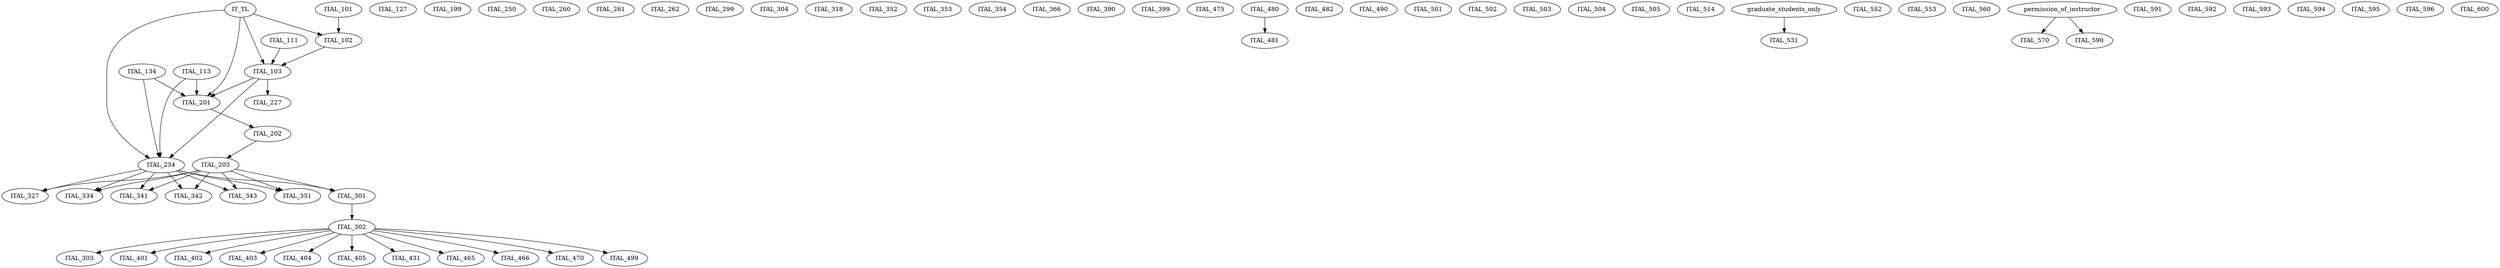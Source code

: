 digraph G {
    ITAL_101;
    edge [color=black];
    ITAL_101 -> ITAL_102;
    IT_TL -> ITAL_102;
    edge [color=black];
    ITAL_102 -> ITAL_103;
    ITAL_111 -> ITAL_103;
    IT_TL -> ITAL_103;
    ITAL_111;
    ITAL_127;
    ITAL_134;
    ITAL_199;
    edge [color=black];
    ITAL_103 -> ITAL_201;
    ITAL_113 -> ITAL_201;
    ITAL_134 -> ITAL_201;
    IT_TL -> ITAL_201;
    edge [color=black];
    ITAL_201 -> ITAL_202;
    edge [color=black];
    ITAL_202 -> ITAL_203;
    edge [color=black];
    ITAL_103 -> ITAL_227;
    edge [color=black];
    ITAL_103 -> ITAL_234;
    ITAL_113 -> ITAL_234;
    ITAL_134 -> ITAL_234;
    IT_TL -> ITAL_234;
    ITAL_250;
    ITAL_260;
    ITAL_261;
    ITAL_262;
    ITAL_299;
    edge [color=black];
    ITAL_203 -> ITAL_301;
    ITAL_234 -> ITAL_301;
    edge [color=black];
    ITAL_301 -> ITAL_302;
    edge [color=black];
    ITAL_302 -> ITAL_303;
    ITAL_304;
    ITAL_318;
    edge [color=black];
    ITAL_203 -> ITAL_327;
    ITAL_234 -> ITAL_327;
    edge [color=black];
    ITAL_203 -> ITAL_334;
    ITAL_234 -> ITAL_334;
    edge [color=black];
    ITAL_203 -> ITAL_341;
    ITAL_234 -> ITAL_341;
    edge [color=black];
    ITAL_203 -> ITAL_342;
    ITAL_234 -> ITAL_342;
    edge [color=black];
    ITAL_203 -> ITAL_343;
    ITAL_234 -> ITAL_343;
    edge [color=black];
    ITAL_203 -> ITAL_351;
    ITAL_234 -> ITAL_351;
    ITAL_352;
    ITAL_353;
    ITAL_354;
    ITAL_366;
    ITAL_390;
    ITAL_399;
    edge [color=black];
    ITAL_302 -> ITAL_401;
    edge [color=black];
    ITAL_302 -> ITAL_402;
    edge [color=black];
    ITAL_302 -> ITAL_403;
    edge [color=black];
    ITAL_302 -> ITAL_404;
    edge [color=black];
    ITAL_302 -> ITAL_405;
    edge [color=black];
    ITAL_302 -> ITAL_431;
    edge [color=black];
    ITAL_302 -> ITAL_465;
    edge [color=black];
    ITAL_302 -> ITAL_466;
    edge [color=black];
    ITAL_302 -> ITAL_470;
    ITAL_475;
    ITAL_480;
    edge [color=black];
    ITAL_480 -> ITAL_481;
    ITAL_482;
    ITAL_490;
    edge [color=black];
    ITAL_302 -> ITAL_499;
    ITAL_501;
    ITAL_502;
    ITAL_503;
    ITAL_504;
    ITAL_505;
    ITAL_514;
    edge [color=black];
    graduate_students_only -> ITAL_531;
    ITAL_552;
    ITAL_553;
    ITAL_560;
    edge [color=black];
    permission_of_instructor -> ITAL_570;
    edge [color=black];
    permission_of_instructor -> ITAL_590;
    ITAL_591;
    ITAL_592;
    ITAL_593;
    ITAL_594;
    ITAL_595;
    ITAL_596;
    ITAL_600;
}
